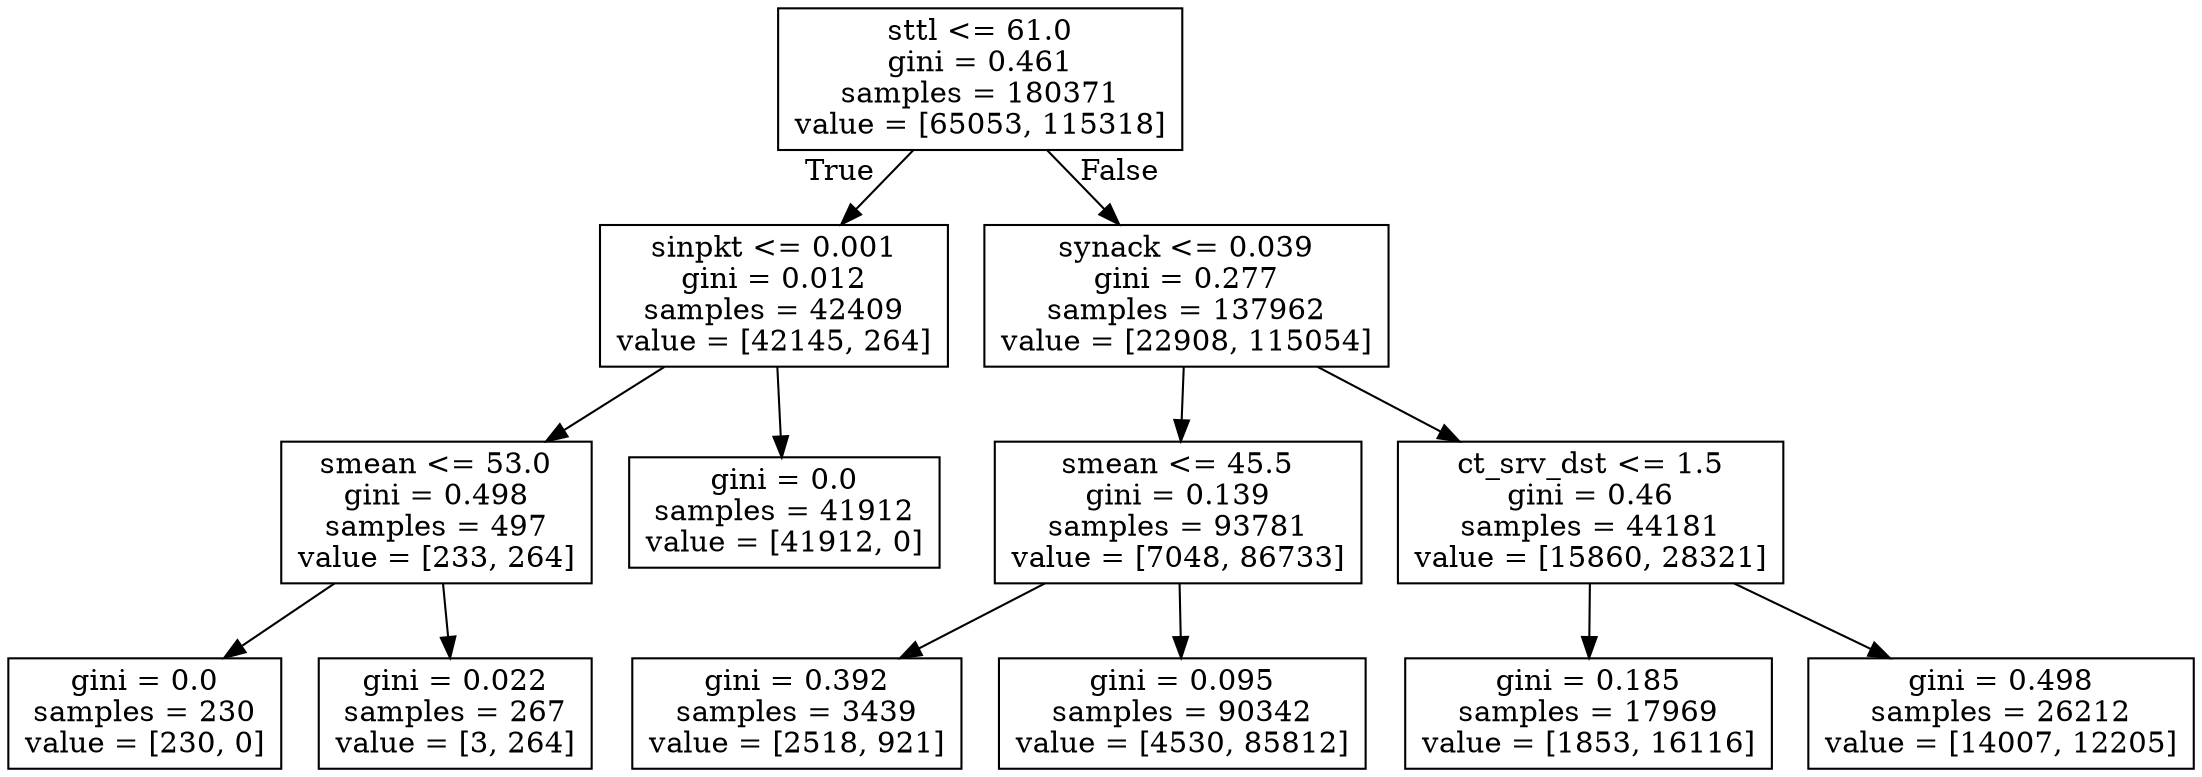 digraph Tree {
node [shape=box] ;
0 [label="sttl <= 61.0\ngini = 0.461\nsamples = 180371\nvalue = [65053, 115318]"] ;
1 [label="sinpkt <= 0.001\ngini = 0.012\nsamples = 42409\nvalue = [42145, 264]"] ;
0 -> 1 [labeldistance=2.5, labelangle=45, headlabel="True"] ;
2 [label="smean <= 53.0\ngini = 0.498\nsamples = 497\nvalue = [233, 264]"] ;
1 -> 2 ;
3 [label="gini = 0.0\nsamples = 230\nvalue = [230, 0]"] ;
2 -> 3 ;
4 [label="gini = 0.022\nsamples = 267\nvalue = [3, 264]"] ;
2 -> 4 ;
5 [label="gini = 0.0\nsamples = 41912\nvalue = [41912, 0]"] ;
1 -> 5 ;
6 [label="synack <= 0.039\ngini = 0.277\nsamples = 137962\nvalue = [22908, 115054]"] ;
0 -> 6 [labeldistance=2.5, labelangle=-45, headlabel="False"] ;
7 [label="smean <= 45.5\ngini = 0.139\nsamples = 93781\nvalue = [7048, 86733]"] ;
6 -> 7 ;
8 [label="gini = 0.392\nsamples = 3439\nvalue = [2518, 921]"] ;
7 -> 8 ;
9 [label="gini = 0.095\nsamples = 90342\nvalue = [4530, 85812]"] ;
7 -> 9 ;
10 [label="ct_srv_dst <= 1.5\ngini = 0.46\nsamples = 44181\nvalue = [15860, 28321]"] ;
6 -> 10 ;
11 [label="gini = 0.185\nsamples = 17969\nvalue = [1853, 16116]"] ;
10 -> 11 ;
12 [label="gini = 0.498\nsamples = 26212\nvalue = [14007, 12205]"] ;
10 -> 12 ;
}